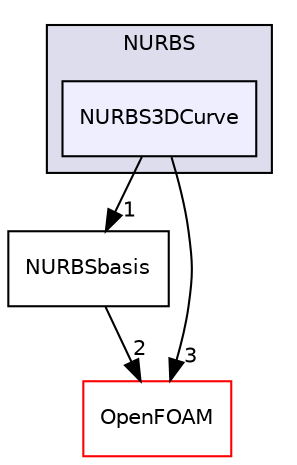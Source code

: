 digraph "src/optimisation/adjointOptimisation/adjoint/parameterization/NURBS/NURBS3DCurve" {
  bgcolor=transparent;
  compound=true
  node [ fontsize="10", fontname="Helvetica"];
  edge [ labelfontsize="10", labelfontname="Helvetica"];
  subgraph clusterdir_e9c807a621f0bc0251c51ef6c4440316 {
    graph [ bgcolor="#ddddee", pencolor="black", label="NURBS" fontname="Helvetica", fontsize="10", URL="dir_e9c807a621f0bc0251c51ef6c4440316.html"]
  dir_c13033ad709a59011d81d34037aad669 [shape=box, label="NURBS3DCurve", style="filled", fillcolor="#eeeeff", pencolor="black", URL="dir_c13033ad709a59011d81d34037aad669.html"];
  }
  dir_bb4c7d53b41519560a44ff16962c4c01 [shape=box label="NURBSbasis" URL="dir_bb4c7d53b41519560a44ff16962c4c01.html"];
  dir_c5473ff19b20e6ec4dfe5c310b3778a8 [shape=box label="OpenFOAM" color="red" URL="dir_c5473ff19b20e6ec4dfe5c310b3778a8.html"];
  dir_bb4c7d53b41519560a44ff16962c4c01->dir_c5473ff19b20e6ec4dfe5c310b3778a8 [headlabel="2", labeldistance=1.5 headhref="dir_002893_002151.html"];
  dir_c13033ad709a59011d81d34037aad669->dir_bb4c7d53b41519560a44ff16962c4c01 [headlabel="1", labeldistance=1.5 headhref="dir_002886_002893.html"];
  dir_c13033ad709a59011d81d34037aad669->dir_c5473ff19b20e6ec4dfe5c310b3778a8 [headlabel="3", labeldistance=1.5 headhref="dir_002886_002151.html"];
}
